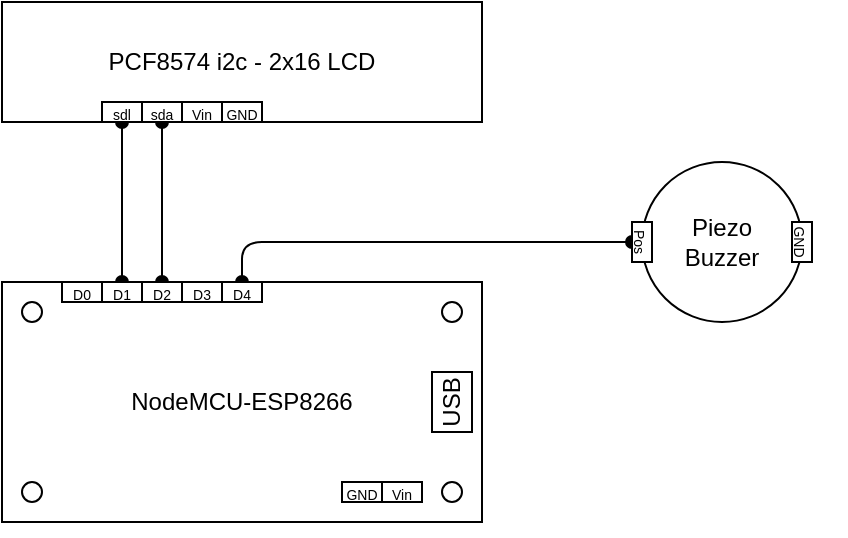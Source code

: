 <mxfile>
    <diagram name="Page-1" id="nF1ajHOt5IyO5t8-scIK">
        <mxGraphModel dx="683" dy="381" grid="1" gridSize="10" guides="1" tooltips="1" connect="1" arrows="1" fold="1" page="1" pageScale="1" pageWidth="1169" pageHeight="827" math="0" shadow="0">
            <root>
                <mxCell id="0"/>
                <mxCell id="1" parent="0"/>
                <mxCell id="7" value="" style="endArrow=oval;html=1;exitX=0.5;exitY=0;exitDx=0;exitDy=0;entryX=0.5;entryY=1;entryDx=0;entryDy=0;startArrow=oval;startFill=1;endFill=1;" edge="1" parent="1" source="YYv9o5sGhHZPtvHrjsXI-8" target="3">
                    <mxGeometry width="50" height="50" relative="1" as="geometry">
                        <mxPoint x="430" y="290" as="sourcePoint"/>
                        <mxPoint x="480" y="240" as="targetPoint"/>
                    </mxGeometry>
                </mxCell>
                <mxCell id="YYv9o5sGhHZPtvHrjsXI-1" value="NodeMCU-ESP8266" style="rounded=0;whiteSpace=wrap;html=1;" parent="1" vertex="1">
                    <mxGeometry x="360" y="280" width="240" height="120" as="geometry"/>
                </mxCell>
                <mxCell id="YYv9o5sGhHZPtvHrjsXI-2" value="" style="ellipse;whiteSpace=wrap;html=1;aspect=fixed;" parent="1" vertex="1">
                    <mxGeometry x="370" y="290" width="10" height="10" as="geometry"/>
                </mxCell>
                <mxCell id="YYv9o5sGhHZPtvHrjsXI-3" value="" style="ellipse;whiteSpace=wrap;html=1;aspect=fixed;" parent="1" vertex="1">
                    <mxGeometry x="370" y="380" width="10" height="10" as="geometry"/>
                </mxCell>
                <mxCell id="YYv9o5sGhHZPtvHrjsXI-4" value="" style="ellipse;whiteSpace=wrap;html=1;aspect=fixed;" parent="1" vertex="1">
                    <mxGeometry x="580" y="290" width="10" height="10" as="geometry"/>
                </mxCell>
                <mxCell id="YYv9o5sGhHZPtvHrjsXI-5" value="" style="ellipse;whiteSpace=wrap;html=1;aspect=fixed;" parent="1" vertex="1">
                    <mxGeometry x="580" y="380" width="10" height="10" as="geometry"/>
                </mxCell>
                <mxCell id="YYv9o5sGhHZPtvHrjsXI-6" value="USB" style="rounded=0;whiteSpace=wrap;html=1;rotation=-90;" parent="1" vertex="1">
                    <mxGeometry x="570" y="330" width="30" height="20" as="geometry"/>
                </mxCell>
                <mxCell id="YYv9o5sGhHZPtvHrjsXI-7" value="&lt;p style=&quot;line-height: 150%;&quot;&gt;&lt;font style=&quot;font-size: 7px;&quot;&gt;D0&lt;/font&gt;&lt;/p&gt;" style="rounded=0;whiteSpace=wrap;html=1;" parent="1" vertex="1">
                    <mxGeometry x="390" y="280" width="20" height="10" as="geometry"/>
                </mxCell>
                <mxCell id="YYv9o5sGhHZPtvHrjsXI-8" value="&lt;p style=&quot;line-height: 150%;&quot;&gt;&lt;font style=&quot;font-size: 7px;&quot;&gt;D1&lt;/font&gt;&lt;/p&gt;" style="rounded=0;whiteSpace=wrap;html=1;" parent="1" vertex="1">
                    <mxGeometry x="410" y="280" width="20" height="10" as="geometry"/>
                </mxCell>
                <mxCell id="8" style="edgeStyle=none;html=1;exitX=0.5;exitY=0;exitDx=0;exitDy=0;endArrow=oval;endFill=1;startArrow=oval;startFill=1;" edge="1" parent="1" source="YYv9o5sGhHZPtvHrjsXI-9" target="4">
                    <mxGeometry relative="1" as="geometry"/>
                </mxCell>
                <mxCell id="YYv9o5sGhHZPtvHrjsXI-9" value="&lt;p style=&quot;line-height: 150%;&quot;&gt;&lt;font style=&quot;font-size: 7px;&quot;&gt;D2&lt;/font&gt;&lt;/p&gt;" style="rounded=0;whiteSpace=wrap;html=1;" parent="1" vertex="1">
                    <mxGeometry x="430" y="280" width="20" height="10" as="geometry"/>
                </mxCell>
                <mxCell id="YYv9o5sGhHZPtvHrjsXI-10" value="&lt;p style=&quot;line-height: 150%;&quot;&gt;&lt;font style=&quot;font-size: 7px;&quot;&gt;D3&lt;/font&gt;&lt;/p&gt;" style="rounded=0;whiteSpace=wrap;html=1;" parent="1" vertex="1">
                    <mxGeometry x="450" y="280" width="20" height="10" as="geometry"/>
                </mxCell>
                <mxCell id="14" style="edgeStyle=none;html=1;exitX=0.5;exitY=0;exitDx=0;exitDy=0;startArrow=oval;startFill=1;endArrow=oval;endFill=1;" edge="1" parent="1" source="YYv9o5sGhHZPtvHrjsXI-11" target="11">
                    <mxGeometry relative="1" as="geometry">
                        <Array as="points">
                            <mxPoint x="480" y="260"/>
                        </Array>
                    </mxGeometry>
                </mxCell>
                <mxCell id="YYv9o5sGhHZPtvHrjsXI-11" value="&lt;p style=&quot;line-height: 150%;&quot;&gt;&lt;font style=&quot;font-size: 7px;&quot;&gt;D4&lt;/font&gt;&lt;/p&gt;" style="rounded=0;whiteSpace=wrap;html=1;" parent="1" vertex="1">
                    <mxGeometry x="470" y="280" width="20" height="10" as="geometry"/>
                </mxCell>
                <mxCell id="YYv9o5sGhHZPtvHrjsXI-12" value="&lt;p style=&quot;line-height: 150%;&quot;&gt;&lt;font style=&quot;font-size: 7px;&quot;&gt;Vin&lt;/font&gt;&lt;/p&gt;" style="rounded=0;whiteSpace=wrap;html=1;" parent="1" vertex="1">
                    <mxGeometry x="550" y="380" width="20" height="10" as="geometry"/>
                </mxCell>
                <mxCell id="YYv9o5sGhHZPtvHrjsXI-13" value="&lt;p style=&quot;line-height: 150%;&quot;&gt;&lt;font style=&quot;font-size: 7px;&quot;&gt;GND&lt;/font&gt;&lt;/p&gt;" style="rounded=0;whiteSpace=wrap;html=1;" parent="1" vertex="1">
                    <mxGeometry x="530" y="380" width="20" height="10" as="geometry"/>
                </mxCell>
                <mxCell id="2" value="PCF8574 i2c - 2x16 LCD" style="rounded=0;whiteSpace=wrap;html=1;" vertex="1" parent="1">
                    <mxGeometry x="360" y="140" width="240" height="60" as="geometry"/>
                </mxCell>
                <mxCell id="3" value="&lt;p style=&quot;line-height: 150%;&quot;&gt;&lt;font style=&quot;font-size: 7px;&quot;&gt;sdl&lt;/font&gt;&lt;/p&gt;" style="rounded=0;whiteSpace=wrap;html=1;" vertex="1" parent="1">
                    <mxGeometry x="410" y="190" width="20" height="10" as="geometry"/>
                </mxCell>
                <mxCell id="4" value="&lt;p style=&quot;line-height: 150%;&quot;&gt;&lt;font style=&quot;font-size: 7px;&quot;&gt;sda&lt;/font&gt;&lt;/p&gt;" style="rounded=0;whiteSpace=wrap;html=1;" vertex="1" parent="1">
                    <mxGeometry x="430" y="190" width="20" height="10" as="geometry"/>
                </mxCell>
                <mxCell id="5" value="&lt;p style=&quot;line-height: 150%;&quot;&gt;&lt;font style=&quot;font-size: 7px;&quot;&gt;Vin&lt;/font&gt;&lt;/p&gt;" style="rounded=0;whiteSpace=wrap;html=1;" vertex="1" parent="1">
                    <mxGeometry x="450" y="190" width="20" height="10" as="geometry"/>
                </mxCell>
                <mxCell id="6" value="&lt;p style=&quot;line-height: 150%;&quot;&gt;&lt;font style=&quot;font-size: 7px;&quot;&gt;GND&lt;/font&gt;&lt;/p&gt;" style="rounded=0;whiteSpace=wrap;html=1;" vertex="1" parent="1">
                    <mxGeometry x="470" y="190" width="20" height="10" as="geometry"/>
                </mxCell>
                <mxCell id="10" value="Piezo&lt;br&gt;Buzzer" style="ellipse;whiteSpace=wrap;html=1;aspect=fixed;" vertex="1" parent="1">
                    <mxGeometry x="680" y="220" width="80" height="80" as="geometry"/>
                </mxCell>
                <mxCell id="11" value="&lt;p style=&quot;line-height: 150%;&quot;&gt;&lt;font style=&quot;font-size: 7px;&quot;&gt;Pos&lt;/font&gt;&lt;/p&gt;" style="rounded=0;whiteSpace=wrap;html=1;rotation=90;" vertex="1" parent="1">
                    <mxGeometry x="670" y="255" width="20" height="10" as="geometry"/>
                </mxCell>
                <mxCell id="13" value="&lt;p style=&quot;line-height: 150%;&quot;&gt;&lt;font style=&quot;font-size: 7px;&quot;&gt;GND&lt;/font&gt;&lt;/p&gt;" style="rounded=0;whiteSpace=wrap;html=1;rotation=90;" vertex="1" parent="1">
                    <mxGeometry x="750" y="255" width="20" height="10" as="geometry"/>
                </mxCell>
            </root>
        </mxGraphModel>
    </diagram>
</mxfile>